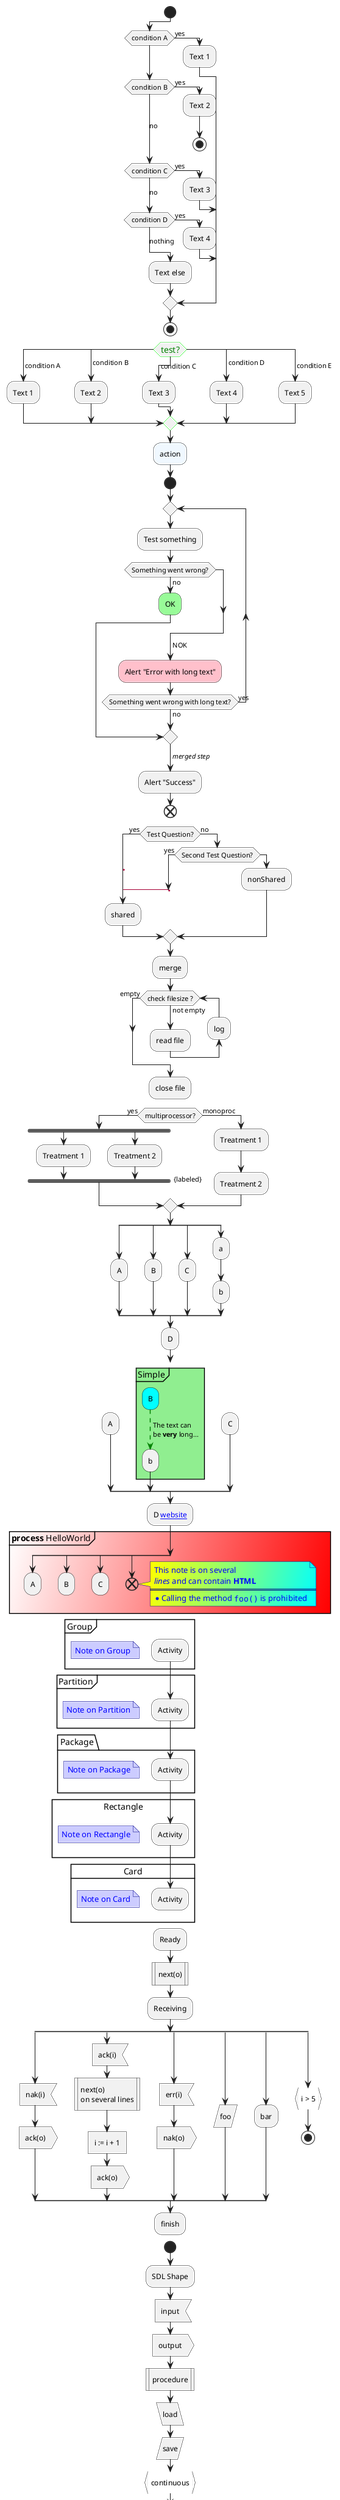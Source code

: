 @startuml
start
!pragma useVerticalIf on
if (condition A) then (yes)
  :Text 1;
elseif (condition B) then (yes)
  :Text 2;
  stop
(no) elseif (condition C) then (yes)
  :Text 3;
(no) elseif (condition D) then (yes)
  :Text 4;
else (nothing)
  :Text else;
endif
stop

switch (test?)
case ( condition A )
  :Text 1;
case ( condition B )
  :Text 2;
case ( condition C )
  :Text 3;
case ( condition D )
  :Text 4;
case ( condition E )
  :Text 5;
endswitch
#AliceBlue:action;

start
repeat
  :Test something;
    if (Something went wrong?) then (no)
      #palegreen:OK;
      break
    endif
    ->NOK;
    #pink:Alert "Error with long text";
repeat while (Something went wrong with long text?) is (yes) not (no)
->//merged step//;
:Alert "Success";
end

if (Test Question?) then (yes)
'space label only for alignment
label sp_lab0
label sp_lab1
'real label
label lab
:shared;
else (no)
if (Second Test Question?) then (yes)
label sp_lab2
goto sp_lab1
else
:nonShared;
endif
endif
:merge;

while (check filesize ?) is (not empty)
  :read file;
  backward:log;
endwhile (empty)
:close file;

detach

if (multiprocessor?) then (yes)
  fork
    :Treatment 1;
  fork again
    :Treatment 2;
  end fork {labeled}
else (monoproc)
  :Treatment 1;
  :Treatment 2;
endif


split
   :A;
split again
   :B;
split again
   :C;
split again
   :a;
   :b;
end split
:D;

split
   -[hidden]->
   :A;
split again
   -[hidden]->
   group Simple #lightgreen
   #cyan:B;
   -[#green,dashed]-> The text can
   be **very** long...;
   :b;
   end group
split again
   -[hidden]->
   :C;
end split
:D [[http://plantuml.com website]];

partition #white/red "**process** HelloWorld" {
split
   :A;
   kill
split again
   :B;
   detach
split again
   :C;
   kill
split again
    end
    note right #yellow/cyan
    This note is on several
    //lines// and can contain <b>HTML</b>
    ====
    * Calling the method ""foo()"" is prohibited
    end note
end split
}

group Group
  :Activity;
end group
floating note: Note on Group

partition Partition {
  :Activity;
}
floating note: Note on Partition

package Package {
  :Activity;
}
floating note: Note on Package

rectangle Rectangle {
  :Activity;
}
floating note: Note on Rectangle

card Card {
  :Activity;
}
floating note: Note on Card

' |#pink|Actor_For_red|
' start
' if (color?) is (red) then
' #pink:**action red**;
' :foo1;
' else (not red)
' |#lightgray|Actor_For_no_red|
' #lightgray:**action not red**;
' :foo2;
' endif
' |Next_Actor|
' #lightblue:foo3;
' :foo4;
' |Final_Actor|
' #palegreen:foo5;

' |#palegreen|f| fisherman
' |c| cook
' |#gold|e| eater
' |f|
' start
' :go fish;
' |c|
' :fry fish;
' |e|
' :eat fish;
' stop

detach

:Ready;
:next(o)|
:Receiving;
split
 :nak(i)<
 :ack(o)>
split again
 :ack(i)<
 :next(o)
 on several lines|
 :i := i + 1]
 :ack(o)>
split again
 :err(i)<
 :nak(o)>
split again
 :foo/
split again
 :bar\\
split again
 :i > 5}
stop
end split
:finish;

detach

start
:SDL Shape;
:input; <<input>>
:output; <<output>>
:procedure; <<procedure>>
:load; <<load>>
:save; <<save>>
:continuous; <<continuous>>
:task; <<task>>
end

' skinparam conditionStyle InsideDiamond

<style>
activityDiagram {
'   BackgroundColor #33668E
'   BorderColor #33668E
'   FontColor #888
'   FontName arial

  diamond {
    BackgroundColor #ccf
    LineColor #00FF00
    FontColor green
    FontName arial
    FontSize 14
  }
'   arrow {
'     FontColor gold
'     FontName arial
'     FontSize 15
'   }
  partition {
    LineColor red
    FontColor green
    RoundCorner 10
    BackgroundColor PeachPuff
  }
  note {
    FontColor Blue
    LineColor Navy
    BackgroundColor #ccf
  }
}
document {
   BackgroundColor transparent
}
</style>

@enduml
